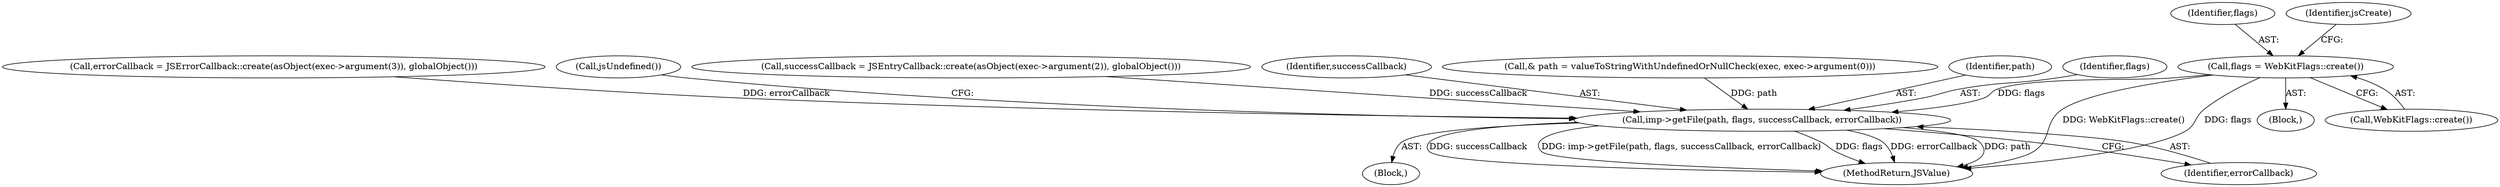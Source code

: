 digraph "0_Chrome_b944f670bb7a8a919daac497a4ea0536c954c201_3@API" {
"1000157" [label="(Call,flags = WebKitFlags::create())"];
"1000242" [label="(Call,imp->getFile(path, flags, successCallback, errorCallback))"];
"1000158" [label="(Identifier,flags)"];
"1000102" [label="(Block,)"];
"1000157" [label="(Call,flags = WebKitFlags::create())"];
"1000242" [label="(Call,imp->getFile(path, flags, successCallback, errorCallback))"];
"1000235" [label="(Call,errorCallback = JSErrorCallback::create(asObject(exec->argument(3)), globalObject()))"];
"1000248" [label="(Call,jsUndefined())"];
"1000207" [label="(Call,successCallback = JSEntryCallback::create(asObject(exec->argument(2)), globalObject()))"];
"1000249" [label="(MethodReturn,JSValue)"];
"1000246" [label="(Identifier,errorCallback)"];
"1000152" [label="(Block,)"];
"1000245" [label="(Identifier,successCallback)"];
"1000120" [label="(Call,& path = valueToStringWithUndefinedOrNullCheck(exec, exec->argument(0)))"];
"1000243" [label="(Identifier,path)"];
"1000159" [label="(Call,WebKitFlags::create())"];
"1000244" [label="(Identifier,flags)"];
"1000162" [label="(Identifier,jsCreate)"];
"1000157" -> "1000152"  [label="AST: "];
"1000157" -> "1000159"  [label="CFG: "];
"1000158" -> "1000157"  [label="AST: "];
"1000159" -> "1000157"  [label="AST: "];
"1000162" -> "1000157"  [label="CFG: "];
"1000157" -> "1000249"  [label="DDG: WebKitFlags::create()"];
"1000157" -> "1000249"  [label="DDG: flags"];
"1000157" -> "1000242"  [label="DDG: flags"];
"1000242" -> "1000102"  [label="AST: "];
"1000242" -> "1000246"  [label="CFG: "];
"1000243" -> "1000242"  [label="AST: "];
"1000244" -> "1000242"  [label="AST: "];
"1000245" -> "1000242"  [label="AST: "];
"1000246" -> "1000242"  [label="AST: "];
"1000248" -> "1000242"  [label="CFG: "];
"1000242" -> "1000249"  [label="DDG: successCallback"];
"1000242" -> "1000249"  [label="DDG: imp->getFile(path, flags, successCallback, errorCallback)"];
"1000242" -> "1000249"  [label="DDG: flags"];
"1000242" -> "1000249"  [label="DDG: errorCallback"];
"1000242" -> "1000249"  [label="DDG: path"];
"1000120" -> "1000242"  [label="DDG: path"];
"1000207" -> "1000242"  [label="DDG: successCallback"];
"1000235" -> "1000242"  [label="DDG: errorCallback"];
}
